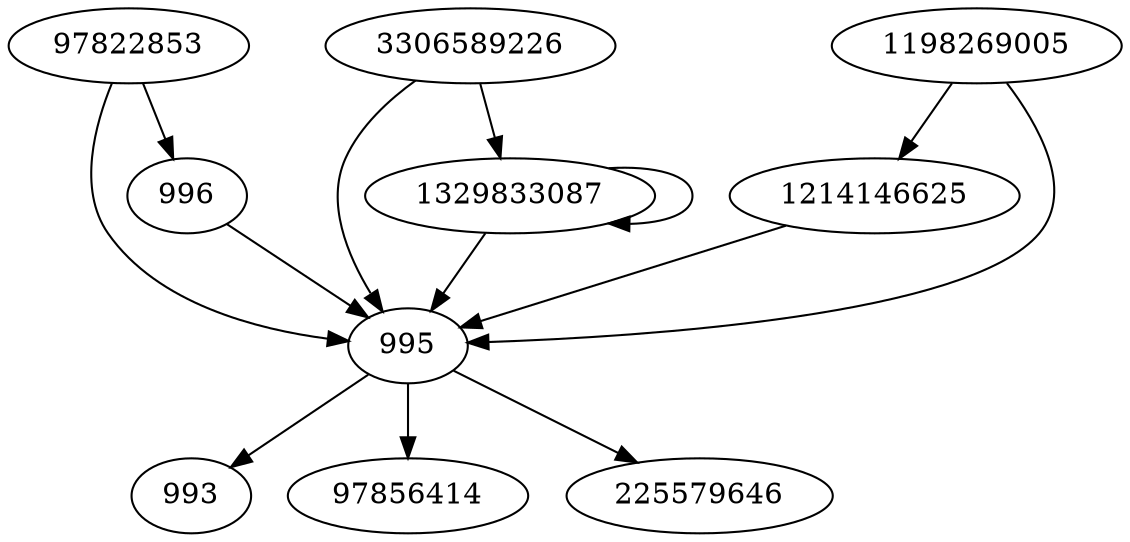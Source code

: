 digraph  {
1214146625;
993;
995;
996;
97822853;
3306589226;
1198269005;
97856414;
225579646;
1329833087;
1214146625 -> 995;
995 -> 97856414;
995 -> 225579646;
995 -> 993;
996 -> 995;
97822853 -> 995;
97822853 -> 996;
3306589226 -> 1329833087;
3306589226 -> 995;
1198269005 -> 995;
1198269005 -> 1214146625;
1329833087 -> 1329833087;
1329833087 -> 995;
}
